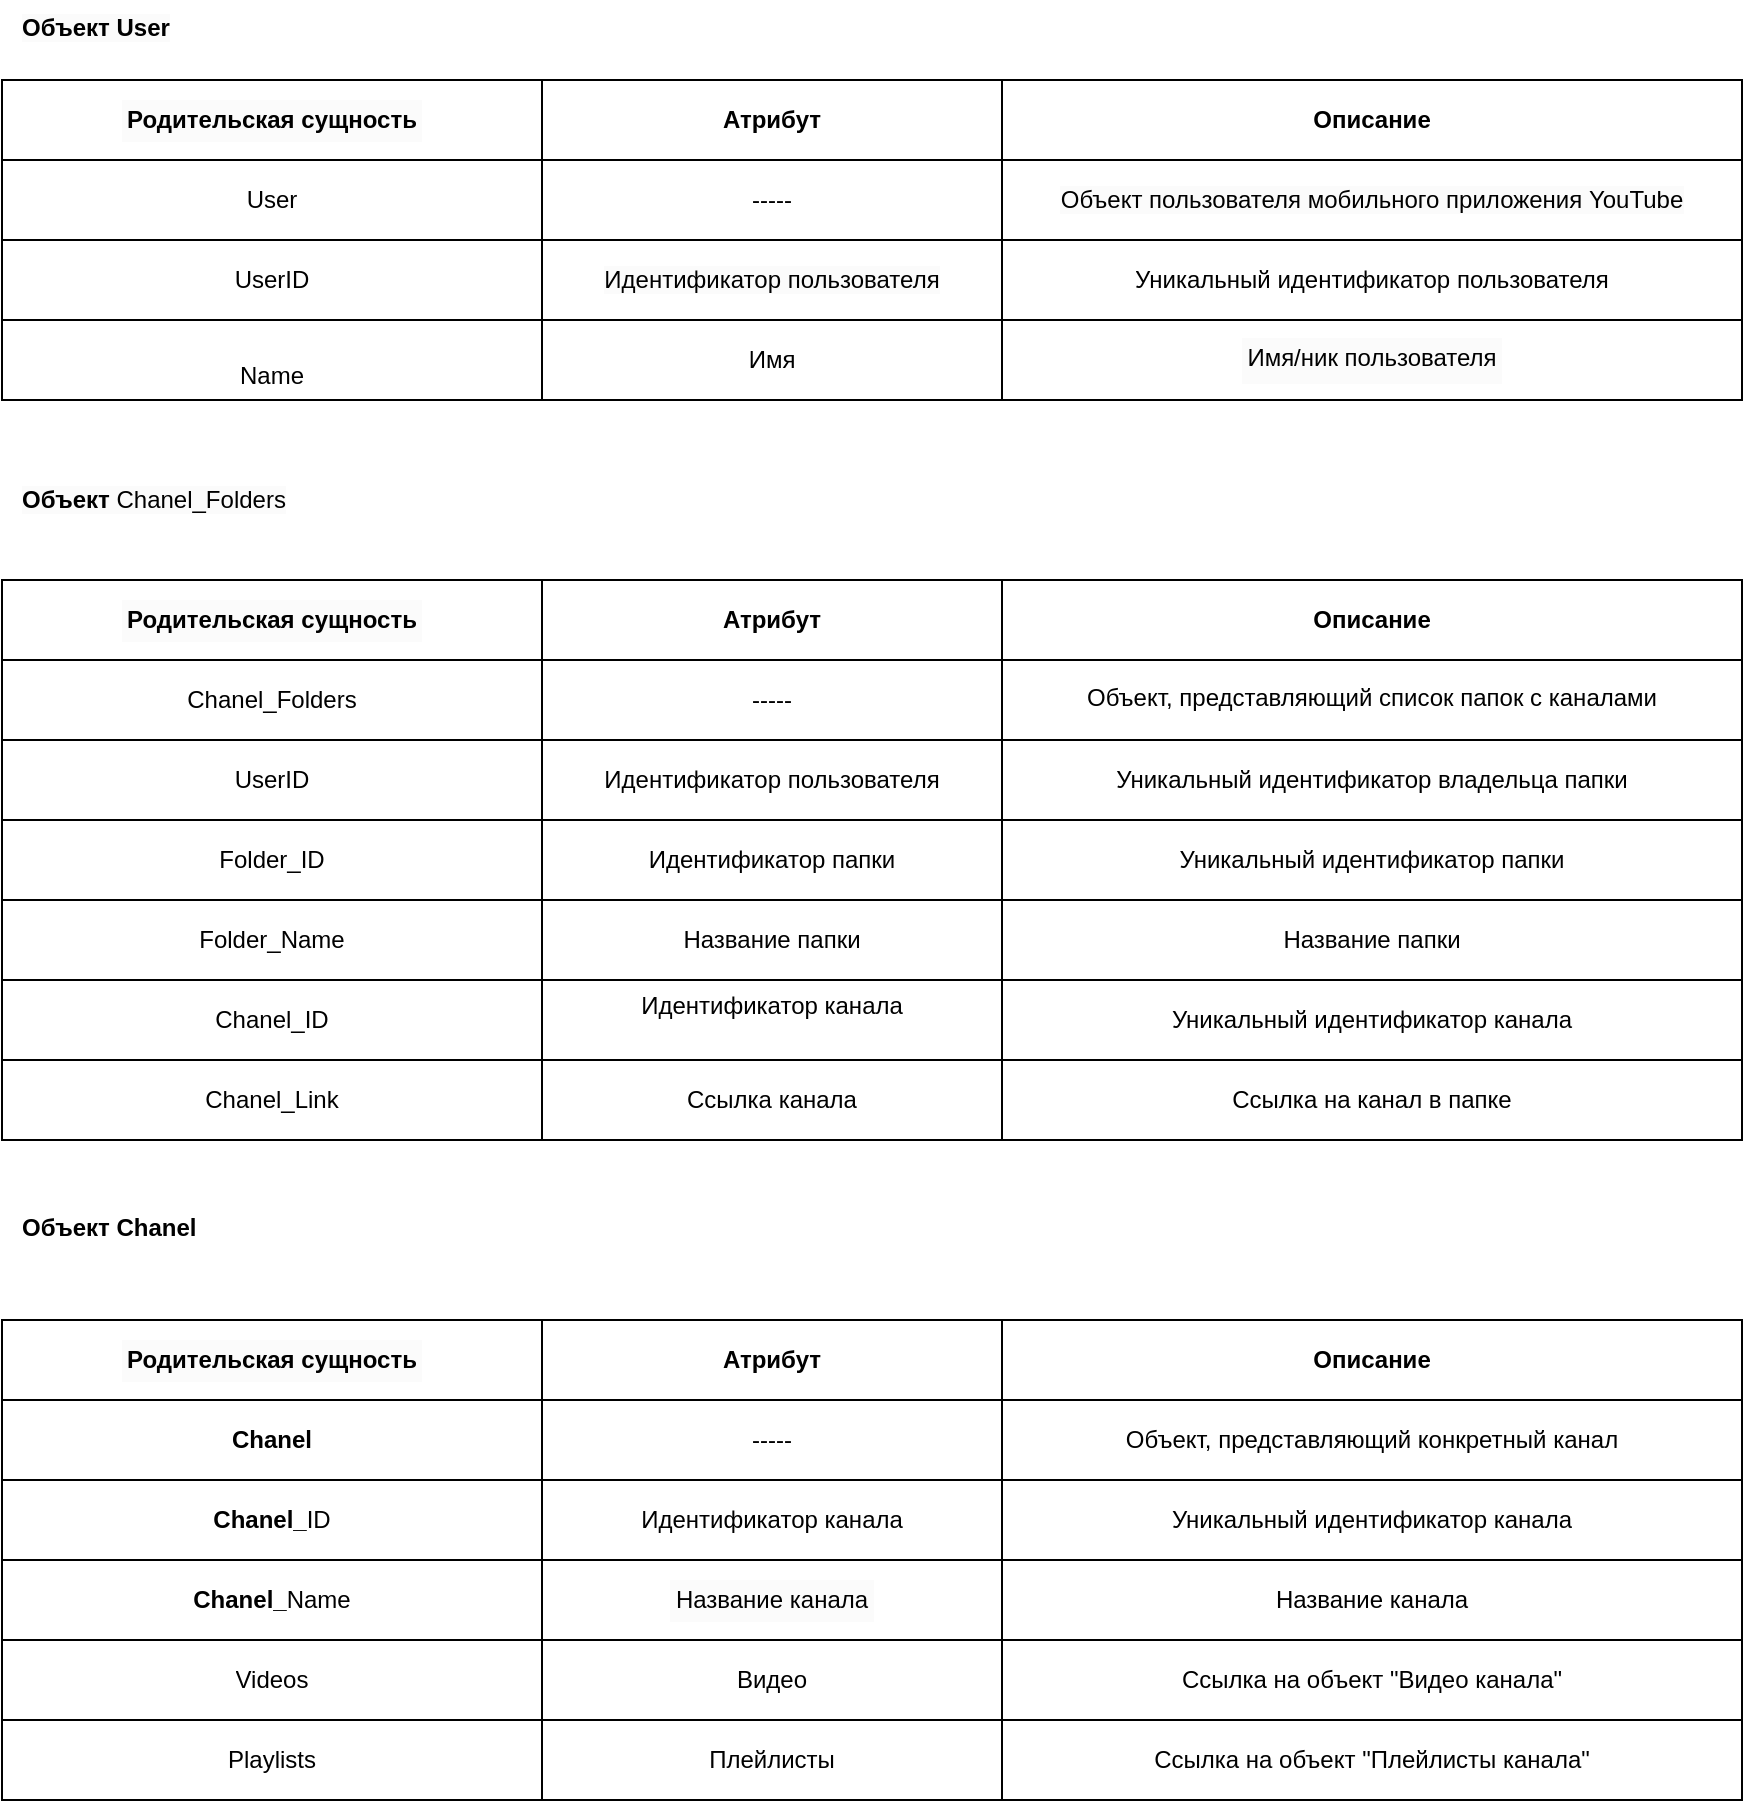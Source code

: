 <mxfile version="24.8.9">
  <diagram name="Страница — 1" id="p070dxP8Is9Z-vnADk26">
    <mxGraphModel dx="2074" dy="1127" grid="1" gridSize="10" guides="1" tooltips="1" connect="1" arrows="1" fold="1" page="1" pageScale="1" pageWidth="827" pageHeight="1169" math="0" shadow="0">
      <root>
        <mxCell id="0" />
        <mxCell id="1" parent="0" />
        <mxCell id="36PaBgcVKEWtEJvnA1RL-1" value="" style="shape=table;startSize=0;container=1;collapsible=0;childLayout=tableLayout;" parent="1" vertex="1">
          <mxGeometry x="70" y="140" width="870" height="160" as="geometry" />
        </mxCell>
        <mxCell id="36PaBgcVKEWtEJvnA1RL-2" value="" style="shape=tableRow;horizontal=0;startSize=0;swimlaneHead=0;swimlaneBody=0;strokeColor=inherit;top=0;left=0;bottom=0;right=0;collapsible=0;dropTarget=0;fillColor=none;points=[[0,0.5],[1,0.5]];portConstraint=eastwest;" parent="36PaBgcVKEWtEJvnA1RL-1" vertex="1">
          <mxGeometry width="870" height="40" as="geometry" />
        </mxCell>
        <mxCell id="36PaBgcVKEWtEJvnA1RL-3" value="&lt;meta charset=&quot;utf-8&quot;&gt;&lt;table style=&quot;forced-color-adjust: none; color: rgb(0, 0, 0); font-family: Helvetica; font-size: 12px; font-style: normal; font-variant-ligatures: normal; font-variant-caps: normal; font-weight: 400; letter-spacing: normal; orphans: 2; text-align: left; text-transform: none; widows: 2; word-spacing: 0px; -webkit-text-stroke-width: 0px; white-space: normal; background-color: rgb(251, 251, 251); text-decoration-thickness: initial; text-decoration-style: initial; text-decoration-color: initial;&quot;&gt;&lt;thead style=&quot;forced-color-adjust: none;&quot;&gt;&lt;tr style=&quot;forced-color-adjust: none;&quot;&gt;&lt;th style=&quot;forced-color-adjust: none;&quot;&gt;&lt;strong style=&quot;forced-color-adjust: none;&quot;&gt;Родительская сущность&lt;/strong&gt;&lt;/th&gt;&lt;/tr&gt;&lt;/thead&gt;&lt;/table&gt;" style="shape=partialRectangle;html=1;whiteSpace=wrap;connectable=0;strokeColor=inherit;overflow=hidden;fillColor=none;top=0;left=0;bottom=0;right=0;pointerEvents=1;" parent="36PaBgcVKEWtEJvnA1RL-2" vertex="1">
          <mxGeometry width="270" height="40" as="geometry">
            <mxRectangle width="270" height="40" as="alternateBounds" />
          </mxGeometry>
        </mxCell>
        <mxCell id="36PaBgcVKEWtEJvnA1RL-4" value="&lt;strong style=&quot;text-align: left;&quot;&gt;Атрибут&lt;/strong&gt;" style="shape=partialRectangle;html=1;whiteSpace=wrap;connectable=0;strokeColor=inherit;overflow=hidden;fillColor=none;top=0;left=0;bottom=0;right=0;pointerEvents=1;" parent="36PaBgcVKEWtEJvnA1RL-2" vertex="1">
          <mxGeometry x="270" width="230" height="40" as="geometry">
            <mxRectangle width="230" height="40" as="alternateBounds" />
          </mxGeometry>
        </mxCell>
        <mxCell id="36PaBgcVKEWtEJvnA1RL-5" value="&lt;strong style=&quot;text-align: left;&quot;&gt;Описание&lt;/strong&gt;" style="shape=partialRectangle;html=1;whiteSpace=wrap;connectable=0;strokeColor=inherit;overflow=hidden;fillColor=none;top=0;left=0;bottom=0;right=0;pointerEvents=1;" parent="36PaBgcVKEWtEJvnA1RL-2" vertex="1">
          <mxGeometry x="500" width="370" height="40" as="geometry">
            <mxRectangle width="370" height="40" as="alternateBounds" />
          </mxGeometry>
        </mxCell>
        <mxCell id="36PaBgcVKEWtEJvnA1RL-6" value="" style="shape=tableRow;horizontal=0;startSize=0;swimlaneHead=0;swimlaneBody=0;strokeColor=inherit;top=0;left=0;bottom=0;right=0;collapsible=0;dropTarget=0;fillColor=none;points=[[0,0.5],[1,0.5]];portConstraint=eastwest;" parent="36PaBgcVKEWtEJvnA1RL-1" vertex="1">
          <mxGeometry y="40" width="870" height="40" as="geometry" />
        </mxCell>
        <mxCell id="36PaBgcVKEWtEJvnA1RL-7" value="&lt;span style=&quot;text-align: left;&quot;&gt;User&lt;/span&gt;" style="shape=partialRectangle;html=1;whiteSpace=wrap;connectable=0;strokeColor=inherit;overflow=hidden;fillColor=none;top=0;left=0;bottom=0;right=0;pointerEvents=1;" parent="36PaBgcVKEWtEJvnA1RL-6" vertex="1">
          <mxGeometry width="270" height="40" as="geometry">
            <mxRectangle width="270" height="40" as="alternateBounds" />
          </mxGeometry>
        </mxCell>
        <mxCell id="36PaBgcVKEWtEJvnA1RL-8" value="-----" style="shape=partialRectangle;html=1;whiteSpace=wrap;connectable=0;strokeColor=inherit;overflow=hidden;fillColor=none;top=0;left=0;bottom=0;right=0;pointerEvents=1;" parent="36PaBgcVKEWtEJvnA1RL-6" vertex="1">
          <mxGeometry x="270" width="230" height="40" as="geometry">
            <mxRectangle width="230" height="40" as="alternateBounds" />
          </mxGeometry>
        </mxCell>
        <mxCell id="36PaBgcVKEWtEJvnA1RL-9" value="&lt;span style=&quot;color: rgb(0, 0, 0); font-family: Helvetica; font-size: 12px; font-style: normal; font-variant-ligatures: normal; font-variant-caps: normal; font-weight: 400; letter-spacing: normal; orphans: 2; text-align: left; text-indent: 0px; text-transform: none; widows: 2; word-spacing: 0px; -webkit-text-stroke-width: 0px; white-space: normal; background-color: rgb(251, 251, 251); text-decoration-thickness: initial; text-decoration-style: initial; text-decoration-color: initial; display: inline !important; float: none;&quot;&gt;Объект пользователя мобильного приложения YouTube&lt;/span&gt;" style="shape=partialRectangle;html=1;whiteSpace=wrap;connectable=0;strokeColor=inherit;overflow=hidden;fillColor=none;top=0;left=0;bottom=0;right=0;pointerEvents=1;" parent="36PaBgcVKEWtEJvnA1RL-6" vertex="1">
          <mxGeometry x="500" width="370" height="40" as="geometry">
            <mxRectangle width="370" height="40" as="alternateBounds" />
          </mxGeometry>
        </mxCell>
        <mxCell id="36PaBgcVKEWtEJvnA1RL-10" value="" style="shape=tableRow;horizontal=0;startSize=0;swimlaneHead=0;swimlaneBody=0;strokeColor=inherit;top=0;left=0;bottom=0;right=0;collapsible=0;dropTarget=0;fillColor=none;points=[[0,0.5],[1,0.5]];portConstraint=eastwest;" parent="36PaBgcVKEWtEJvnA1RL-1" vertex="1">
          <mxGeometry y="80" width="870" height="40" as="geometry" />
        </mxCell>
        <mxCell id="36PaBgcVKEWtEJvnA1RL-11" value="&lt;span style=&quot;text-align: left;&quot;&gt;UserID&lt;/span&gt;" style="shape=partialRectangle;html=1;whiteSpace=wrap;connectable=0;strokeColor=inherit;overflow=hidden;fillColor=none;top=0;left=0;bottom=0;right=0;pointerEvents=1;" parent="36PaBgcVKEWtEJvnA1RL-10" vertex="1">
          <mxGeometry width="270" height="40" as="geometry">
            <mxRectangle width="270" height="40" as="alternateBounds" />
          </mxGeometry>
        </mxCell>
        <mxCell id="36PaBgcVKEWtEJvnA1RL-12" value="&lt;span style=&quot;color: rgb(0, 0, 0); font-family: Helvetica; font-size: 12px; font-style: normal; font-variant-ligatures: normal; font-variant-caps: normal; font-weight: 400; letter-spacing: normal; orphans: 2; text-align: left; text-indent: 0px; text-transform: none; widows: 2; word-spacing: 0px; -webkit-text-stroke-width: 0px; white-space: normal; background-color: rgb(251, 251, 251); text-decoration-thickness: initial; text-decoration-style: initial; text-decoration-color: initial; display: inline !important; float: none;&quot;&gt;Идентификатор пользователя&lt;/span&gt;" style="shape=partialRectangle;html=1;whiteSpace=wrap;connectable=0;strokeColor=inherit;overflow=hidden;fillColor=none;top=0;left=0;bottom=0;right=0;pointerEvents=1;" parent="36PaBgcVKEWtEJvnA1RL-10" vertex="1">
          <mxGeometry x="270" width="230" height="40" as="geometry">
            <mxRectangle width="230" height="40" as="alternateBounds" />
          </mxGeometry>
        </mxCell>
        <mxCell id="36PaBgcVKEWtEJvnA1RL-13" value="&lt;span style=&quot;text-align: left;&quot;&gt;Уникальный идентификатор пользователя&lt;/span&gt;" style="shape=partialRectangle;html=1;whiteSpace=wrap;connectable=0;strokeColor=inherit;overflow=hidden;fillColor=none;top=0;left=0;bottom=0;right=0;pointerEvents=1;" parent="36PaBgcVKEWtEJvnA1RL-10" vertex="1">
          <mxGeometry x="500" width="370" height="40" as="geometry">
            <mxRectangle width="370" height="40" as="alternateBounds" />
          </mxGeometry>
        </mxCell>
        <mxCell id="36PaBgcVKEWtEJvnA1RL-14" value="" style="shape=tableRow;horizontal=0;startSize=0;swimlaneHead=0;swimlaneBody=0;strokeColor=inherit;top=0;left=0;bottom=0;right=0;collapsible=0;dropTarget=0;fillColor=none;points=[[0,0.5],[1,0.5]];portConstraint=eastwest;" parent="36PaBgcVKEWtEJvnA1RL-1" vertex="1">
          <mxGeometry y="120" width="870" height="40" as="geometry" />
        </mxCell>
        <mxCell id="36PaBgcVKEWtEJvnA1RL-15" value="&lt;br class=&quot;Apple-interchange-newline&quot;&gt;&lt;table&gt;&lt;tbody&gt;&lt;tr&gt;&lt;td&gt;Name&lt;/td&gt;&lt;/tr&gt;&lt;/tbody&gt;&lt;/table&gt;" style="shape=partialRectangle;html=1;whiteSpace=wrap;connectable=0;strokeColor=inherit;overflow=hidden;fillColor=none;top=0;left=0;bottom=0;right=0;pointerEvents=1;" parent="36PaBgcVKEWtEJvnA1RL-14" vertex="1">
          <mxGeometry width="270" height="40" as="geometry">
            <mxRectangle width="270" height="40" as="alternateBounds" />
          </mxGeometry>
        </mxCell>
        <mxCell id="36PaBgcVKEWtEJvnA1RL-16" value="&lt;table style=&quot;text-align: left;&quot;&gt;&lt;tbody&gt;&lt;tr&gt;&lt;td&gt;Имя&lt;br&gt;&lt;/td&gt;&lt;/tr&gt;&lt;/tbody&gt;&lt;/table&gt;" style="shape=partialRectangle;html=1;whiteSpace=wrap;connectable=0;strokeColor=inherit;overflow=hidden;fillColor=none;top=0;left=0;bottom=0;right=0;pointerEvents=1;" parent="36PaBgcVKEWtEJvnA1RL-14" vertex="1">
          <mxGeometry x="270" width="230" height="40" as="geometry">
            <mxRectangle width="230" height="40" as="alternateBounds" />
          </mxGeometry>
        </mxCell>
        <mxCell id="36PaBgcVKEWtEJvnA1RL-17" value="&lt;table style=&quot;forced-color-adjust: none; color: rgb(0, 0, 0); font-family: Helvetica; font-size: 12px; font-style: normal; font-variant-ligatures: normal; font-variant-caps: normal; font-weight: 400; letter-spacing: normal; orphans: 2; text-align: left; text-transform: none; widows: 2; word-spacing: 0px; -webkit-text-stroke-width: 0px; white-space: normal; background-color: rgb(251, 251, 251); text-decoration-thickness: initial; text-decoration-style: initial; text-decoration-color: initial;&quot;&gt;&lt;tbody style=&quot;forced-color-adjust: none;&quot;&gt;&lt;tr style=&quot;forced-color-adjust: none;&quot;&gt;&lt;td style=&quot;forced-color-adjust: none;&quot;&gt;Имя/ник пользователя&lt;/td&gt;&lt;/tr&gt;&lt;tr style=&quot;forced-color-adjust: none;&quot;&gt;&lt;/tr&gt;&lt;/tbody&gt;&lt;/table&gt;" style="shape=partialRectangle;html=1;whiteSpace=wrap;connectable=0;strokeColor=inherit;overflow=hidden;fillColor=none;top=0;left=0;bottom=0;right=0;pointerEvents=1;" parent="36PaBgcVKEWtEJvnA1RL-14" vertex="1">
          <mxGeometry x="500" width="370" height="40" as="geometry">
            <mxRectangle width="370" height="40" as="alternateBounds" />
          </mxGeometry>
        </mxCell>
        <mxCell id="36PaBgcVKEWtEJvnA1RL-22" value="&lt;span style=&quot;color: rgb(0, 0, 0); font-family: Helvetica; font-size: 12px; font-style: normal; font-variant-ligatures: normal; font-variant-caps: normal; font-weight: 700; letter-spacing: normal; orphans: 2; text-align: left; text-indent: 0px; text-transform: none; widows: 2; word-spacing: 0px; -webkit-text-stroke-width: 0px; white-space: normal; background-color: rgb(251, 251, 251); text-decoration-thickness: initial; text-decoration-style: initial; text-decoration-color: initial; display: inline !important; float: none;&quot;&gt;Объект User&lt;/span&gt;&lt;br class=&quot;Apple-interchange-newline&quot;&gt;" style="text;whiteSpace=wrap;html=1;" parent="1" vertex="1">
          <mxGeometry x="77.5" y="100" width="110" height="30" as="geometry" />
        </mxCell>
        <mxCell id="36PaBgcVKEWtEJvnA1RL-23" value="" style="shape=table;startSize=0;container=1;collapsible=0;childLayout=tableLayout;movable=1;resizable=1;rotatable=1;deletable=1;editable=1;locked=0;connectable=1;" parent="1" vertex="1">
          <mxGeometry x="70" y="390" width="870" height="200" as="geometry" />
        </mxCell>
        <mxCell id="36PaBgcVKEWtEJvnA1RL-24" value="" style="shape=tableRow;horizontal=0;startSize=0;swimlaneHead=0;swimlaneBody=0;strokeColor=inherit;top=0;left=0;bottom=0;right=0;collapsible=0;dropTarget=0;fillColor=none;points=[[0,0.5],[1,0.5]];portConstraint=eastwest;movable=1;resizable=1;rotatable=1;deletable=1;editable=1;locked=0;connectable=1;" parent="36PaBgcVKEWtEJvnA1RL-23" vertex="1">
          <mxGeometry width="870" height="40" as="geometry" />
        </mxCell>
        <mxCell id="36PaBgcVKEWtEJvnA1RL-25" value="&lt;meta charset=&quot;utf-8&quot;&gt;&lt;table style=&quot;forced-color-adjust: none; color: rgb(0, 0, 0); font-family: Helvetica; font-size: 12px; font-style: normal; font-variant-ligatures: normal; font-variant-caps: normal; font-weight: 400; letter-spacing: normal; orphans: 2; text-align: left; text-transform: none; widows: 2; word-spacing: 0px; -webkit-text-stroke-width: 0px; white-space: normal; background-color: rgb(251, 251, 251); text-decoration-thickness: initial; text-decoration-style: initial; text-decoration-color: initial;&quot;&gt;&lt;thead style=&quot;forced-color-adjust: none;&quot;&gt;&lt;tr style=&quot;forced-color-adjust: none;&quot;&gt;&lt;th style=&quot;forced-color-adjust: none;&quot;&gt;&lt;strong style=&quot;forced-color-adjust: none;&quot;&gt;Родительская сущность&lt;/strong&gt;&lt;/th&gt;&lt;/tr&gt;&lt;/thead&gt;&lt;/table&gt;" style="shape=partialRectangle;html=1;whiteSpace=wrap;connectable=1;strokeColor=inherit;overflow=hidden;fillColor=none;top=0;left=0;bottom=0;right=0;pointerEvents=1;movable=1;resizable=1;rotatable=1;deletable=1;editable=1;locked=0;" parent="36PaBgcVKEWtEJvnA1RL-24" vertex="1">
          <mxGeometry width="270" height="40" as="geometry">
            <mxRectangle width="270" height="40" as="alternateBounds" />
          </mxGeometry>
        </mxCell>
        <mxCell id="36PaBgcVKEWtEJvnA1RL-26" value="&lt;strong style=&quot;text-align: left;&quot;&gt;Атрибут&lt;/strong&gt;" style="shape=partialRectangle;html=1;whiteSpace=wrap;connectable=1;strokeColor=inherit;overflow=hidden;fillColor=none;top=0;left=0;bottom=0;right=0;pointerEvents=1;movable=1;resizable=1;rotatable=1;deletable=1;editable=1;locked=0;" parent="36PaBgcVKEWtEJvnA1RL-24" vertex="1">
          <mxGeometry x="270" width="230" height="40" as="geometry">
            <mxRectangle width="230" height="40" as="alternateBounds" />
          </mxGeometry>
        </mxCell>
        <mxCell id="36PaBgcVKEWtEJvnA1RL-27" value="&lt;strong style=&quot;text-align: left;&quot;&gt;Описание&lt;/strong&gt;" style="shape=partialRectangle;html=1;whiteSpace=wrap;connectable=1;strokeColor=inherit;overflow=hidden;fillColor=none;top=0;left=0;bottom=0;right=0;pointerEvents=1;movable=1;resizable=1;rotatable=1;deletable=1;editable=1;locked=0;" parent="36PaBgcVKEWtEJvnA1RL-24" vertex="1">
          <mxGeometry x="500" width="370" height="40" as="geometry">
            <mxRectangle width="370" height="40" as="alternateBounds" />
          </mxGeometry>
        </mxCell>
        <mxCell id="36PaBgcVKEWtEJvnA1RL-28" value="" style="shape=tableRow;horizontal=0;startSize=0;swimlaneHead=0;swimlaneBody=0;strokeColor=inherit;top=0;left=0;bottom=0;right=0;collapsible=0;dropTarget=0;fillColor=none;points=[[0,0.5],[1,0.5]];portConstraint=eastwest;movable=1;resizable=1;rotatable=1;deletable=1;editable=1;locked=0;connectable=1;" parent="36PaBgcVKEWtEJvnA1RL-23" vertex="1">
          <mxGeometry y="40" width="870" height="40" as="geometry" />
        </mxCell>
        <mxCell id="36PaBgcVKEWtEJvnA1RL-29" value="&lt;span style=&quot;text-align: left;&quot;&gt;Chanel_Folders&lt;/span&gt;" style="shape=partialRectangle;html=1;whiteSpace=wrap;connectable=1;strokeColor=inherit;overflow=hidden;fillColor=none;top=0;left=0;bottom=0;right=0;pointerEvents=1;movable=1;resizable=1;rotatable=1;deletable=1;editable=1;locked=0;" parent="36PaBgcVKEWtEJvnA1RL-28" vertex="1">
          <mxGeometry width="270" height="40" as="geometry">
            <mxRectangle width="270" height="40" as="alternateBounds" />
          </mxGeometry>
        </mxCell>
        <mxCell id="36PaBgcVKEWtEJvnA1RL-30" value="-----" style="shape=partialRectangle;html=1;whiteSpace=wrap;connectable=1;strokeColor=inherit;overflow=hidden;fillColor=none;top=0;left=0;bottom=0;right=0;pointerEvents=1;movable=1;resizable=1;rotatable=1;deletable=1;editable=1;locked=0;" parent="36PaBgcVKEWtEJvnA1RL-28" vertex="1">
          <mxGeometry x="270" width="230" height="40" as="geometry">
            <mxRectangle width="230" height="40" as="alternateBounds" />
          </mxGeometry>
        </mxCell>
        <mxCell id="36PaBgcVKEWtEJvnA1RL-31" value="&lt;table style=&quot;&quot;&gt;&lt;tbody&gt;&lt;tr&gt;&lt;td&gt;Объект, представляющий список папок с каналами&lt;/td&gt;&lt;/tr&gt;&lt;tr&gt;&lt;/tr&gt;&lt;/tbody&gt;&lt;/table&gt;" style="shape=partialRectangle;html=1;whiteSpace=wrap;connectable=1;strokeColor=inherit;overflow=hidden;fillColor=none;top=0;left=0;bottom=0;right=0;pointerEvents=1;align=center;movable=1;resizable=1;rotatable=1;deletable=1;editable=1;locked=0;" parent="36PaBgcVKEWtEJvnA1RL-28" vertex="1">
          <mxGeometry x="500" width="370" height="40" as="geometry">
            <mxRectangle width="370" height="40" as="alternateBounds" />
          </mxGeometry>
        </mxCell>
        <mxCell id="36PaBgcVKEWtEJvnA1RL-32" value="" style="shape=tableRow;horizontal=0;startSize=0;swimlaneHead=0;swimlaneBody=0;strokeColor=inherit;top=0;left=0;bottom=0;right=0;collapsible=0;dropTarget=0;fillColor=none;points=[[0,0.5],[1,0.5]];portConstraint=eastwest;movable=1;resizable=1;rotatable=1;deletable=1;editable=1;locked=0;connectable=1;" parent="36PaBgcVKEWtEJvnA1RL-23" vertex="1">
          <mxGeometry y="80" width="870" height="40" as="geometry" />
        </mxCell>
        <mxCell id="36PaBgcVKEWtEJvnA1RL-33" value="&lt;span style=&quot;text-align: left;&quot;&gt;UserID&lt;/span&gt;" style="shape=partialRectangle;html=1;whiteSpace=wrap;connectable=1;strokeColor=inherit;overflow=hidden;fillColor=none;top=0;left=0;bottom=0;right=0;pointerEvents=1;movable=1;resizable=1;rotatable=1;deletable=1;editable=1;locked=0;" parent="36PaBgcVKEWtEJvnA1RL-32" vertex="1">
          <mxGeometry width="270" height="40" as="geometry">
            <mxRectangle width="270" height="40" as="alternateBounds" />
          </mxGeometry>
        </mxCell>
        <mxCell id="36PaBgcVKEWtEJvnA1RL-34" value="&lt;span style=&quot;text-align: left;&quot;&gt;Идентификатор пользователя&lt;/span&gt;" style="shape=partialRectangle;html=1;whiteSpace=wrap;connectable=1;strokeColor=inherit;overflow=hidden;fillColor=none;top=0;left=0;bottom=0;right=0;pointerEvents=1;movable=1;resizable=1;rotatable=1;deletable=1;editable=1;locked=0;" parent="36PaBgcVKEWtEJvnA1RL-32" vertex="1">
          <mxGeometry x="270" width="230" height="40" as="geometry">
            <mxRectangle width="230" height="40" as="alternateBounds" />
          </mxGeometry>
        </mxCell>
        <mxCell id="36PaBgcVKEWtEJvnA1RL-35" value="&lt;span style=&quot;text-align: left;&quot;&gt;Уникальный идентификатор владельца папки&lt;/span&gt;" style="shape=partialRectangle;html=1;whiteSpace=wrap;connectable=1;strokeColor=inherit;overflow=hidden;fillColor=none;top=0;left=0;bottom=0;right=0;pointerEvents=1;movable=1;resizable=1;rotatable=1;deletable=1;editable=1;locked=0;" parent="36PaBgcVKEWtEJvnA1RL-32" vertex="1">
          <mxGeometry x="500" width="370" height="40" as="geometry">
            <mxRectangle width="370" height="40" as="alternateBounds" />
          </mxGeometry>
        </mxCell>
        <mxCell id="36PaBgcVKEWtEJvnA1RL-36" value="" style="shape=tableRow;horizontal=0;startSize=0;swimlaneHead=0;swimlaneBody=0;strokeColor=inherit;top=0;left=0;bottom=0;right=0;collapsible=0;dropTarget=0;fillColor=none;points=[[0,0.5],[1,0.5]];portConstraint=eastwest;movable=1;resizable=1;rotatable=1;deletable=1;editable=1;locked=0;connectable=1;" parent="36PaBgcVKEWtEJvnA1RL-23" vertex="1">
          <mxGeometry y="120" width="870" height="40" as="geometry" />
        </mxCell>
        <mxCell id="36PaBgcVKEWtEJvnA1RL-37" value="&lt;span style=&quot;text-align: left;&quot;&gt;Folder_ID&lt;/span&gt;" style="shape=partialRectangle;html=1;whiteSpace=wrap;connectable=1;strokeColor=inherit;overflow=hidden;fillColor=none;top=0;left=0;bottom=0;right=0;pointerEvents=1;movable=1;resizable=1;rotatable=1;deletable=1;editable=1;locked=0;" parent="36PaBgcVKEWtEJvnA1RL-36" vertex="1">
          <mxGeometry width="270" height="40" as="geometry">
            <mxRectangle width="270" height="40" as="alternateBounds" />
          </mxGeometry>
        </mxCell>
        <mxCell id="36PaBgcVKEWtEJvnA1RL-38" value="&lt;table style=&quot;text-align: left;&quot;&gt;&lt;tbody&gt;&lt;tr&gt;&lt;td&gt;Идентификатор папки&lt;br&gt;&lt;/td&gt;&lt;/tr&gt;&lt;/tbody&gt;&lt;/table&gt;" style="shape=partialRectangle;html=1;whiteSpace=wrap;connectable=1;strokeColor=inherit;overflow=hidden;fillColor=none;top=0;left=0;bottom=0;right=0;pointerEvents=1;movable=1;resizable=1;rotatable=1;deletable=1;editable=1;locked=0;" parent="36PaBgcVKEWtEJvnA1RL-36" vertex="1">
          <mxGeometry x="270" width="230" height="40" as="geometry">
            <mxRectangle width="230" height="40" as="alternateBounds" />
          </mxGeometry>
        </mxCell>
        <mxCell id="36PaBgcVKEWtEJvnA1RL-39" value="&lt;span style=&quot;text-align: left;&quot;&gt;Уникальный идентификатор папки&lt;/span&gt;" style="shape=partialRectangle;html=1;whiteSpace=wrap;connectable=1;strokeColor=inherit;overflow=hidden;fillColor=none;top=0;left=0;bottom=0;right=0;pointerEvents=1;movable=1;resizable=1;rotatable=1;deletable=1;editable=1;locked=0;" parent="36PaBgcVKEWtEJvnA1RL-36" vertex="1">
          <mxGeometry x="500" width="370" height="40" as="geometry">
            <mxRectangle width="370" height="40" as="alternateBounds" />
          </mxGeometry>
        </mxCell>
        <mxCell id="36PaBgcVKEWtEJvnA1RL-40" value="" style="shape=tableRow;horizontal=0;startSize=0;swimlaneHead=0;swimlaneBody=0;strokeColor=inherit;top=0;left=0;bottom=0;right=0;collapsible=0;dropTarget=0;fillColor=none;points=[[0,0.5],[1,0.5]];portConstraint=eastwest;movable=1;resizable=1;rotatable=1;deletable=1;editable=1;locked=0;connectable=1;" parent="36PaBgcVKEWtEJvnA1RL-23" vertex="1">
          <mxGeometry y="160" width="870" height="40" as="geometry" />
        </mxCell>
        <mxCell id="36PaBgcVKEWtEJvnA1RL-41" value="&lt;div style=&quot;text-align: left;&quot;&gt;Folder_Name&lt;br&gt;&lt;/div&gt;" style="shape=partialRectangle;html=1;whiteSpace=wrap;connectable=1;strokeColor=inherit;overflow=hidden;fillColor=none;top=0;left=0;bottom=0;right=0;pointerEvents=1;movable=1;resizable=1;rotatable=1;deletable=1;editable=1;locked=0;" parent="36PaBgcVKEWtEJvnA1RL-40" vertex="1">
          <mxGeometry width="270" height="40" as="geometry">
            <mxRectangle width="270" height="40" as="alternateBounds" />
          </mxGeometry>
        </mxCell>
        <mxCell id="36PaBgcVKEWtEJvnA1RL-42" value="&lt;table style=&quot;text-align: left;&quot;&gt;&lt;tbody&gt;&lt;tr&gt;&lt;td&gt;Название папки&lt;/td&gt;&lt;/tr&gt;&lt;/tbody&gt;&lt;/table&gt;" style="shape=partialRectangle;html=1;whiteSpace=wrap;connectable=1;strokeColor=inherit;overflow=hidden;fillColor=none;top=0;left=0;bottom=0;right=0;pointerEvents=1;movable=1;resizable=1;rotatable=1;deletable=1;editable=1;locked=0;" parent="36PaBgcVKEWtEJvnA1RL-40" vertex="1">
          <mxGeometry x="270" width="230" height="40" as="geometry">
            <mxRectangle width="230" height="40" as="alternateBounds" />
          </mxGeometry>
        </mxCell>
        <mxCell id="36PaBgcVKEWtEJvnA1RL-43" value="&lt;span style=&quot;text-align: left;&quot;&gt;Название папки&lt;/span&gt;" style="shape=partialRectangle;html=1;whiteSpace=wrap;connectable=1;strokeColor=inherit;overflow=hidden;fillColor=none;top=0;left=0;bottom=0;right=0;pointerEvents=1;movable=1;resizable=1;rotatable=1;deletable=1;editable=1;locked=0;" parent="36PaBgcVKEWtEJvnA1RL-40" vertex="1">
          <mxGeometry x="500" width="370" height="40" as="geometry">
            <mxRectangle width="370" height="40" as="alternateBounds" />
          </mxGeometry>
        </mxCell>
        <mxCell id="36PaBgcVKEWtEJvnA1RL-44" value="&lt;h4 style=&quot;forced-color-adjust: none; color: rgb(0, 0, 0); font-family: Helvetica; font-size: 12px; font-style: normal; font-variant-ligatures: normal; font-variant-caps: normal; letter-spacing: normal; orphans: 2; text-align: left; text-indent: 0px; text-transform: none; widows: 2; word-spacing: 0px; -webkit-text-stroke-width: 0px; white-space: normal; background-color: rgb(251, 251, 251); text-decoration-thickness: initial; text-decoration-style: initial; text-decoration-color: initial;&quot;&gt;Объект&amp;nbsp;&lt;span style=&quot;background-color: initial; font-weight: normal;&quot;&gt;Chanel_Folders&lt;/span&gt;&lt;/h4&gt;" style="text;whiteSpace=wrap;html=1;fontFamily=Helvetica;fontSize=12;fontColor=default;" parent="1" vertex="1">
          <mxGeometry x="77.5" y="320" width="130" height="30" as="geometry" />
        </mxCell>
        <mxCell id="36PaBgcVKEWtEJvnA1RL-45" value="" style="shape=table;startSize=0;container=1;collapsible=0;childLayout=tableLayout;" parent="1" vertex="1">
          <mxGeometry x="70" y="760" width="870" height="240" as="geometry" />
        </mxCell>
        <mxCell id="36PaBgcVKEWtEJvnA1RL-46" value="" style="shape=tableRow;horizontal=0;startSize=0;swimlaneHead=0;swimlaneBody=0;strokeColor=inherit;top=0;left=0;bottom=0;right=0;collapsible=0;dropTarget=0;fillColor=none;points=[[0,0.5],[1,0.5]];portConstraint=eastwest;" parent="36PaBgcVKEWtEJvnA1RL-45" vertex="1">
          <mxGeometry width="870" height="40" as="geometry" />
        </mxCell>
        <mxCell id="36PaBgcVKEWtEJvnA1RL-47" value="&lt;meta charset=&quot;utf-8&quot;&gt;&lt;table style=&quot;forced-color-adjust: none; color: rgb(0, 0, 0); font-family: Helvetica; font-size: 12px; font-style: normal; font-variant-ligatures: normal; font-variant-caps: normal; font-weight: 400; letter-spacing: normal; orphans: 2; text-align: left; text-transform: none; widows: 2; word-spacing: 0px; -webkit-text-stroke-width: 0px; white-space: normal; background-color: rgb(251, 251, 251); text-decoration-thickness: initial; text-decoration-style: initial; text-decoration-color: initial;&quot;&gt;&lt;thead style=&quot;forced-color-adjust: none;&quot;&gt;&lt;tr style=&quot;forced-color-adjust: none;&quot;&gt;&lt;th style=&quot;forced-color-adjust: none;&quot;&gt;&lt;strong style=&quot;forced-color-adjust: none;&quot;&gt;Родительская сущность&lt;/strong&gt;&lt;/th&gt;&lt;/tr&gt;&lt;/thead&gt;&lt;/table&gt;" style="shape=partialRectangle;html=1;whiteSpace=wrap;connectable=0;strokeColor=inherit;overflow=hidden;fillColor=none;top=0;left=0;bottom=0;right=0;pointerEvents=1;" parent="36PaBgcVKEWtEJvnA1RL-46" vertex="1">
          <mxGeometry width="270" height="40" as="geometry">
            <mxRectangle width="270" height="40" as="alternateBounds" />
          </mxGeometry>
        </mxCell>
        <mxCell id="36PaBgcVKEWtEJvnA1RL-48" value="&lt;strong style=&quot;text-align: left;&quot;&gt;Атрибут&lt;/strong&gt;" style="shape=partialRectangle;html=1;whiteSpace=wrap;connectable=0;strokeColor=inherit;overflow=hidden;fillColor=none;top=0;left=0;bottom=0;right=0;pointerEvents=1;" parent="36PaBgcVKEWtEJvnA1RL-46" vertex="1">
          <mxGeometry x="270" width="230" height="40" as="geometry">
            <mxRectangle width="230" height="40" as="alternateBounds" />
          </mxGeometry>
        </mxCell>
        <mxCell id="36PaBgcVKEWtEJvnA1RL-49" value="&lt;strong style=&quot;text-align: left;&quot;&gt;Описание&lt;/strong&gt;" style="shape=partialRectangle;html=1;whiteSpace=wrap;connectable=0;strokeColor=inherit;overflow=hidden;fillColor=none;top=0;left=0;bottom=0;right=0;pointerEvents=1;" parent="36PaBgcVKEWtEJvnA1RL-46" vertex="1">
          <mxGeometry x="500" width="370" height="40" as="geometry">
            <mxRectangle width="370" height="40" as="alternateBounds" />
          </mxGeometry>
        </mxCell>
        <mxCell id="36PaBgcVKEWtEJvnA1RL-50" value="" style="shape=tableRow;horizontal=0;startSize=0;swimlaneHead=0;swimlaneBody=0;strokeColor=inherit;top=0;left=0;bottom=0;right=0;collapsible=0;dropTarget=0;fillColor=none;points=[[0,0.5],[1,0.5]];portConstraint=eastwest;" parent="36PaBgcVKEWtEJvnA1RL-45" vertex="1">
          <mxGeometry y="40" width="870" height="40" as="geometry" />
        </mxCell>
        <mxCell id="36PaBgcVKEWtEJvnA1RL-51" value="&lt;b style=&quot;text-align: left;&quot;&gt;Chanel&lt;/b&gt;" style="shape=partialRectangle;html=1;whiteSpace=wrap;connectable=0;strokeColor=inherit;overflow=hidden;fillColor=none;top=0;left=0;bottom=0;right=0;pointerEvents=1;" parent="36PaBgcVKEWtEJvnA1RL-50" vertex="1">
          <mxGeometry width="270" height="40" as="geometry">
            <mxRectangle width="270" height="40" as="alternateBounds" />
          </mxGeometry>
        </mxCell>
        <mxCell id="36PaBgcVKEWtEJvnA1RL-52" value="-----" style="shape=partialRectangle;html=1;whiteSpace=wrap;connectable=0;strokeColor=inherit;overflow=hidden;fillColor=none;top=0;left=0;bottom=0;right=0;pointerEvents=1;" parent="36PaBgcVKEWtEJvnA1RL-50" vertex="1">
          <mxGeometry x="270" width="230" height="40" as="geometry">
            <mxRectangle width="230" height="40" as="alternateBounds" />
          </mxGeometry>
        </mxCell>
        <mxCell id="36PaBgcVKEWtEJvnA1RL-53" value="&lt;span style=&quot;text-align: left;&quot;&gt;Объект, представляющий конкретный канал&lt;/span&gt;" style="shape=partialRectangle;html=1;whiteSpace=wrap;connectable=0;strokeColor=inherit;overflow=hidden;fillColor=none;top=0;left=0;bottom=0;right=0;pointerEvents=1;align=center;" parent="36PaBgcVKEWtEJvnA1RL-50" vertex="1">
          <mxGeometry x="500" width="370" height="40" as="geometry">
            <mxRectangle width="370" height="40" as="alternateBounds" />
          </mxGeometry>
        </mxCell>
        <mxCell id="36PaBgcVKEWtEJvnA1RL-54" value="" style="shape=tableRow;horizontal=0;startSize=0;swimlaneHead=0;swimlaneBody=0;strokeColor=inherit;top=0;left=0;bottom=0;right=0;collapsible=0;dropTarget=0;fillColor=none;points=[[0,0.5],[1,0.5]];portConstraint=eastwest;" parent="36PaBgcVKEWtEJvnA1RL-45" vertex="1">
          <mxGeometry y="80" width="870" height="40" as="geometry" />
        </mxCell>
        <mxCell id="36PaBgcVKEWtEJvnA1RL-55" value="&lt;b style=&quot;text-align: left;&quot;&gt;Chanel_&lt;/b&gt;&lt;span style=&quot;text-align: left;&quot;&gt;ID&lt;/span&gt;" style="shape=partialRectangle;html=1;whiteSpace=wrap;connectable=0;strokeColor=inherit;overflow=hidden;fillColor=none;top=0;left=0;bottom=0;right=0;pointerEvents=1;" parent="36PaBgcVKEWtEJvnA1RL-54" vertex="1">
          <mxGeometry width="270" height="40" as="geometry">
            <mxRectangle width="270" height="40" as="alternateBounds" />
          </mxGeometry>
        </mxCell>
        <mxCell id="36PaBgcVKEWtEJvnA1RL-56" value="&lt;table style=&quot;text-align: left;&quot;&gt;&lt;tbody&gt;&lt;tr&gt;&lt;td&gt;Идентификатор канала&lt;br&gt;&lt;/td&gt;&lt;/tr&gt;&lt;/tbody&gt;&lt;/table&gt;" style="shape=partialRectangle;html=1;whiteSpace=wrap;connectable=0;strokeColor=inherit;overflow=hidden;fillColor=none;top=0;left=0;bottom=0;right=0;pointerEvents=1;" parent="36PaBgcVKEWtEJvnA1RL-54" vertex="1">
          <mxGeometry x="270" width="230" height="40" as="geometry">
            <mxRectangle width="230" height="40" as="alternateBounds" />
          </mxGeometry>
        </mxCell>
        <mxCell id="36PaBgcVKEWtEJvnA1RL-57" value="&lt;span style=&quot;text-align: left;&quot;&gt;Уникальный идентификатор канала&lt;/span&gt;" style="shape=partialRectangle;html=1;whiteSpace=wrap;connectable=0;strokeColor=inherit;overflow=hidden;fillColor=none;top=0;left=0;bottom=0;right=0;pointerEvents=1;" parent="36PaBgcVKEWtEJvnA1RL-54" vertex="1">
          <mxGeometry x="500" width="370" height="40" as="geometry">
            <mxRectangle width="370" height="40" as="alternateBounds" />
          </mxGeometry>
        </mxCell>
        <mxCell id="36PaBgcVKEWtEJvnA1RL-58" value="" style="shape=tableRow;horizontal=0;startSize=0;swimlaneHead=0;swimlaneBody=0;strokeColor=inherit;top=0;left=0;bottom=0;right=0;collapsible=0;dropTarget=0;fillColor=none;points=[[0,0.5],[1,0.5]];portConstraint=eastwest;" parent="36PaBgcVKEWtEJvnA1RL-45" vertex="1">
          <mxGeometry y="120" width="870" height="40" as="geometry" />
        </mxCell>
        <mxCell id="36PaBgcVKEWtEJvnA1RL-59" value="&lt;b style=&quot;text-align: left;&quot;&gt;Chanel_&lt;/b&gt;&lt;span style=&quot;text-align: left;&quot;&gt;Name&lt;/span&gt;" style="shape=partialRectangle;html=1;whiteSpace=wrap;connectable=0;strokeColor=inherit;overflow=hidden;fillColor=none;top=0;left=0;bottom=0;right=0;pointerEvents=1;" parent="36PaBgcVKEWtEJvnA1RL-58" vertex="1">
          <mxGeometry width="270" height="40" as="geometry">
            <mxRectangle width="270" height="40" as="alternateBounds" />
          </mxGeometry>
        </mxCell>
        <mxCell id="36PaBgcVKEWtEJvnA1RL-60" value="&lt;table style=&quot;forced-color-adjust: none; color: rgb(0, 0, 0); font-family: Helvetica; font-size: 12px; font-style: normal; font-variant-ligatures: normal; font-variant-caps: normal; font-weight: 400; letter-spacing: normal; orphans: 2; text-align: left; text-transform: none; widows: 2; word-spacing: 0px; -webkit-text-stroke-width: 0px; white-space: normal; background-color: rgb(251, 251, 251); text-decoration-thickness: initial; text-decoration-style: initial; text-decoration-color: initial;&quot;&gt;&lt;tbody style=&quot;forced-color-adjust: none;&quot;&gt;&lt;tr style=&quot;forced-color-adjust: none;&quot;&gt;&lt;td style=&quot;forced-color-adjust: none;&quot;&gt;Название канала&lt;/td&gt;&lt;/tr&gt;&lt;/tbody&gt;&lt;/table&gt;" style="shape=partialRectangle;html=1;whiteSpace=wrap;connectable=0;strokeColor=inherit;overflow=hidden;fillColor=none;top=0;left=0;bottom=0;right=0;pointerEvents=1;" parent="36PaBgcVKEWtEJvnA1RL-58" vertex="1">
          <mxGeometry x="270" width="230" height="40" as="geometry">
            <mxRectangle width="230" height="40" as="alternateBounds" />
          </mxGeometry>
        </mxCell>
        <mxCell id="36PaBgcVKEWtEJvnA1RL-61" value="&lt;table style=&quot;text-align: left;&quot;&gt;&lt;tbody&gt;&lt;tr&gt;&lt;td&gt;Название канала&lt;/td&gt;&lt;/tr&gt;&lt;/tbody&gt;&lt;/table&gt;" style="shape=partialRectangle;html=1;whiteSpace=wrap;connectable=0;strokeColor=inherit;overflow=hidden;fillColor=none;top=0;left=0;bottom=0;right=0;pointerEvents=1;" parent="36PaBgcVKEWtEJvnA1RL-58" vertex="1">
          <mxGeometry x="500" width="370" height="40" as="geometry">
            <mxRectangle width="370" height="40" as="alternateBounds" />
          </mxGeometry>
        </mxCell>
        <mxCell id="36PaBgcVKEWtEJvnA1RL-62" value="" style="shape=tableRow;horizontal=0;startSize=0;swimlaneHead=0;swimlaneBody=0;strokeColor=inherit;top=0;left=0;bottom=0;right=0;collapsible=0;dropTarget=0;fillColor=none;points=[[0,0.5],[1,0.5]];portConstraint=eastwest;" parent="36PaBgcVKEWtEJvnA1RL-45" vertex="1">
          <mxGeometry y="160" width="870" height="40" as="geometry" />
        </mxCell>
        <mxCell id="36PaBgcVKEWtEJvnA1RL-63" value="&lt;div style=&quot;text-align: left;&quot;&gt;&lt;span style=&quot;background-color: initial;&quot;&gt;Videos&lt;/span&gt;&lt;/div&gt;" style="shape=partialRectangle;html=1;whiteSpace=wrap;connectable=0;strokeColor=inherit;overflow=hidden;fillColor=none;top=0;left=0;bottom=0;right=0;pointerEvents=1;" parent="36PaBgcVKEWtEJvnA1RL-62" vertex="1">
          <mxGeometry width="270" height="40" as="geometry">
            <mxRectangle width="270" height="40" as="alternateBounds" />
          </mxGeometry>
        </mxCell>
        <mxCell id="36PaBgcVKEWtEJvnA1RL-64" value="&lt;table style=&quot;text-align: left;&quot;&gt;&lt;tbody&gt;&lt;tr&gt;&lt;td&gt;Видео&lt;/td&gt;&lt;/tr&gt;&lt;/tbody&gt;&lt;/table&gt;" style="shape=partialRectangle;html=1;whiteSpace=wrap;connectable=0;strokeColor=inherit;overflow=hidden;fillColor=none;top=0;left=0;bottom=0;right=0;pointerEvents=1;" parent="36PaBgcVKEWtEJvnA1RL-62" vertex="1">
          <mxGeometry x="270" width="230" height="40" as="geometry">
            <mxRectangle width="230" height="40" as="alternateBounds" />
          </mxGeometry>
        </mxCell>
        <mxCell id="36PaBgcVKEWtEJvnA1RL-65" value="&lt;span style=&quot;text-align: left;&quot;&gt;Ссылка на объект &quot;Видео канала&quot;&lt;/span&gt;" style="shape=partialRectangle;html=1;whiteSpace=wrap;connectable=0;strokeColor=inherit;overflow=hidden;fillColor=none;top=0;left=0;bottom=0;right=0;pointerEvents=1;" parent="36PaBgcVKEWtEJvnA1RL-62" vertex="1">
          <mxGeometry x="500" width="370" height="40" as="geometry">
            <mxRectangle width="370" height="40" as="alternateBounds" />
          </mxGeometry>
        </mxCell>
        <mxCell id="36PaBgcVKEWtEJvnA1RL-66" style="shape=tableRow;horizontal=0;startSize=0;swimlaneHead=0;swimlaneBody=0;strokeColor=inherit;top=0;left=0;bottom=0;right=0;collapsible=0;dropTarget=0;fillColor=none;points=[[0,0.5],[1,0.5]];portConstraint=eastwest;" parent="36PaBgcVKEWtEJvnA1RL-45" vertex="1">
          <mxGeometry y="200" width="870" height="40" as="geometry" />
        </mxCell>
        <mxCell id="36PaBgcVKEWtEJvnA1RL-67" value="&lt;span style=&quot;text-align: left;&quot;&gt;Playlists&lt;/span&gt;" style="shape=partialRectangle;html=1;whiteSpace=wrap;connectable=0;strokeColor=inherit;overflow=hidden;fillColor=none;top=0;left=0;bottom=0;right=0;pointerEvents=1;" parent="36PaBgcVKEWtEJvnA1RL-66" vertex="1">
          <mxGeometry width="270" height="40" as="geometry">
            <mxRectangle width="270" height="40" as="alternateBounds" />
          </mxGeometry>
        </mxCell>
        <mxCell id="36PaBgcVKEWtEJvnA1RL-68" value="&lt;div style=&quot;text-align: left;&quot;&gt;&lt;span style=&quot;background-color: initial;&quot;&gt;Плейлисты&lt;/span&gt;&lt;/div&gt;" style="shape=partialRectangle;html=1;whiteSpace=wrap;connectable=0;strokeColor=inherit;overflow=hidden;fillColor=none;top=0;left=0;bottom=0;right=0;pointerEvents=1;" parent="36PaBgcVKEWtEJvnA1RL-66" vertex="1">
          <mxGeometry x="270" width="230" height="40" as="geometry">
            <mxRectangle width="230" height="40" as="alternateBounds" />
          </mxGeometry>
        </mxCell>
        <mxCell id="36PaBgcVKEWtEJvnA1RL-69" value="&lt;span style=&quot;text-align: left;&quot;&gt;Ссылка на объект &quot;Плейлисты канала&quot;&lt;/span&gt;" style="shape=partialRectangle;html=1;whiteSpace=wrap;connectable=0;strokeColor=inherit;overflow=hidden;fillColor=none;top=0;left=0;bottom=0;right=0;pointerEvents=1;" parent="36PaBgcVKEWtEJvnA1RL-66" vertex="1">
          <mxGeometry x="500" width="370" height="40" as="geometry">
            <mxRectangle width="370" height="40" as="alternateBounds" />
          </mxGeometry>
        </mxCell>
        <mxCell id="36PaBgcVKEWtEJvnA1RL-70" value="&lt;b&gt;Объект Chanel&lt;/b&gt;" style="text;whiteSpace=wrap;html=1;fontFamily=Helvetica;fontSize=12;fontColor=default;" parent="1" vertex="1">
          <mxGeometry x="77.5" y="700" width="95" height="30" as="geometry" />
        </mxCell>
        <mxCell id="-q58WJlaCKKmU7Ht7tBM-26" value="&lt;span style=&quot;text-align: left;&quot;&gt;Chanel_ID&lt;/span&gt;" style="rounded=0;whiteSpace=wrap;html=1;" vertex="1" parent="1">
          <mxGeometry x="70" y="590" width="270" height="40" as="geometry" />
        </mxCell>
        <mxCell id="-q58WJlaCKKmU7Ht7tBM-27" value="&lt;table style=&quot;text-align: left;&quot;&gt;&lt;tbody&gt;&lt;tr&gt;&lt;td&gt;Идентификатор канала&lt;br&gt;&lt;br&gt;&lt;/td&gt;&lt;/tr&gt;&lt;/tbody&gt;&lt;/table&gt;" style="rounded=0;whiteSpace=wrap;html=1;" vertex="1" parent="1">
          <mxGeometry x="340" y="590" width="230" height="40" as="geometry" />
        </mxCell>
        <mxCell id="-q58WJlaCKKmU7Ht7tBM-28" value="&lt;span style=&quot;text-align: left;&quot;&gt;Уникальный идентификатор канала&lt;/span&gt;" style="rounded=0;whiteSpace=wrap;html=1;" vertex="1" parent="1">
          <mxGeometry x="570" y="590" width="370" height="40" as="geometry" />
        </mxCell>
        <mxCell id="-q58WJlaCKKmU7Ht7tBM-29" value="&lt;span style=&quot;text-align: left;&quot;&gt;Chanel_Link&lt;/span&gt;" style="rounded=0;whiteSpace=wrap;html=1;" vertex="1" parent="1">
          <mxGeometry x="70" y="630" width="270" height="40" as="geometry" />
        </mxCell>
        <mxCell id="-q58WJlaCKKmU7Ht7tBM-30" value="&lt;div style=&quot;text-align: left;&quot;&gt;Ссылка канала&lt;/div&gt;" style="rounded=0;whiteSpace=wrap;html=1;" vertex="1" parent="1">
          <mxGeometry x="340" y="630" width="230" height="40" as="geometry" />
        </mxCell>
        <mxCell id="-q58WJlaCKKmU7Ht7tBM-31" value="&lt;span style=&quot;text-align: left;&quot;&gt;Ссылка на канал в папке&lt;/span&gt;" style="rounded=0;whiteSpace=wrap;html=1;" vertex="1" parent="1">
          <mxGeometry x="570" y="630" width="370" height="40" as="geometry" />
        </mxCell>
      </root>
    </mxGraphModel>
  </diagram>
</mxfile>
